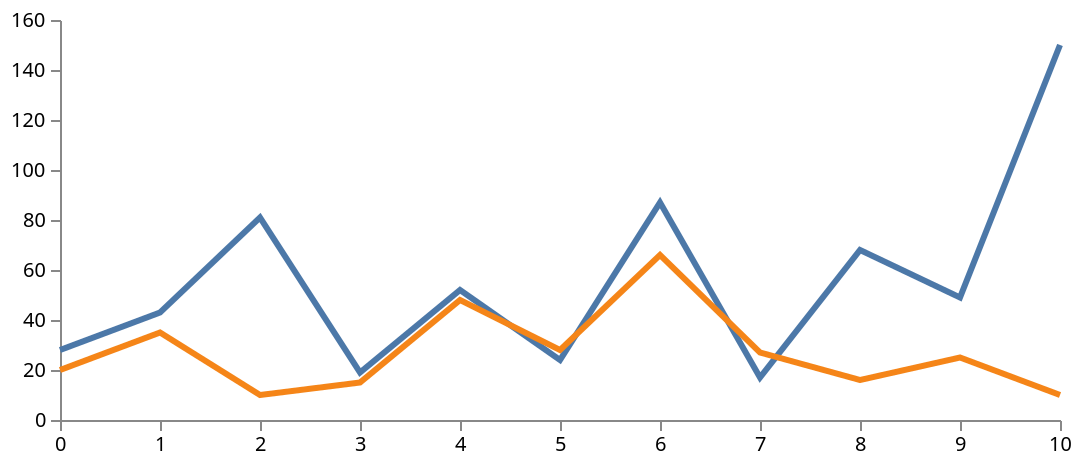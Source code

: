 {
    "$schema": "https://vega.github.io/schema/vega/v6.json",
    "description": "A basic line chart example.",
    "width": 500,
    "height": 200,
    "padding": 5,
    
    "signals": [
        {
            "name": "interpolate",
            "value": "linear",
            "bind": {
                "input": "select",
                "options": [
                    "basis",
                    "cardinal",
                    "catmull-rom",
                    "linear",
                    "monotone",
                    "natural",
                    "step",
                    "step-after",
                    "step-before"
                ]
            }
        }
    ],
    
    "data": [
        {
            "name": "table",
            "values": [
                {"x": 0, "y": 28, "c":0}, {"x": 0, "y": 20, "c":1},
                {"x": 1, "y": 43, "c":0}, {"x": 1, "y": 35, "c":1},
                {"x": 2, "y": 81, "c":0}, {"x": 2, "y": 10, "c":1},
                {"x": 3, "y": 19, "c":0}, {"x": 3, "y": 15, "c":1},
                {"x": 4, "y": 52, "c":0}, {"x": 4, "y": 48, "c":1},
                {"x": 5, "y": 24, "c":0}, {"x": 5, "y": 28, "c":1},
                {"x": 6, "y": 87, "c":0}, {"x": 6, "y": 66, "c":1},
                {"x": 7, "y": 17, "c":0}, {"x": 7, "y": 27, "c":1},
                {"x": 8, "y": 68, "c":0}, {"x": 8, "y": 16, "c":1},
                {"x": 9, "y": 49, "c":0}, {"x": 9, "y": 25, "c":1},
                {"x": 10, "y": 150, "c":0}, {"x": 10, "y": 10, "c":1}
            ]
        }
    ],
    
    "scales": [
        {
            "name": "x",
            "type": "point",
            "range": "width",
            "domain": {"data": "table", "field": "x"}
        },
        {
            "name": "y",
            "type": "linear",
            "range": "height",
            "nice": true,
            "zero": true,
            "domain": {"data": "table", "field": "y"}
        },
        {
            "name": "color",
            "type": "ordinal",
            "range": "category",
            "domain": {"data": "table", "field": "c"}
        }
    ],
    
    "axes": [
        {"orient": "bottom", "scale": "x"},
        {"orient": "left", "scale": "y"}
    ],
    
    "marks": [
        {
            "type": "group",
            "from": {
                "facet": {
                    "name": "series",
                    "data": "table",
                    "groupby": "c"
                }
            },
            "marks": [
                {
                    "type": "line",
                    "from": {"data": "series"},
                    "encode": {
                        "enter": {
                            "x": {"scale": "x", "field": "x"},
                            "y": {"scale": "y", "field": "y"},
                            "stroke": {"scale": "color", "field": "c"},
                            "strokeWidth": {"value": 3}
                        },
                        "update": {
                            "interpolate": {"signal": "interpolate"},
                            "strokeOpacity": {"value": 1}
                        },
                        "hover": {
                            "strokeOpacity": {"value": 0.5}
                        }
                    }
                }
            ]
        }
    ]
}